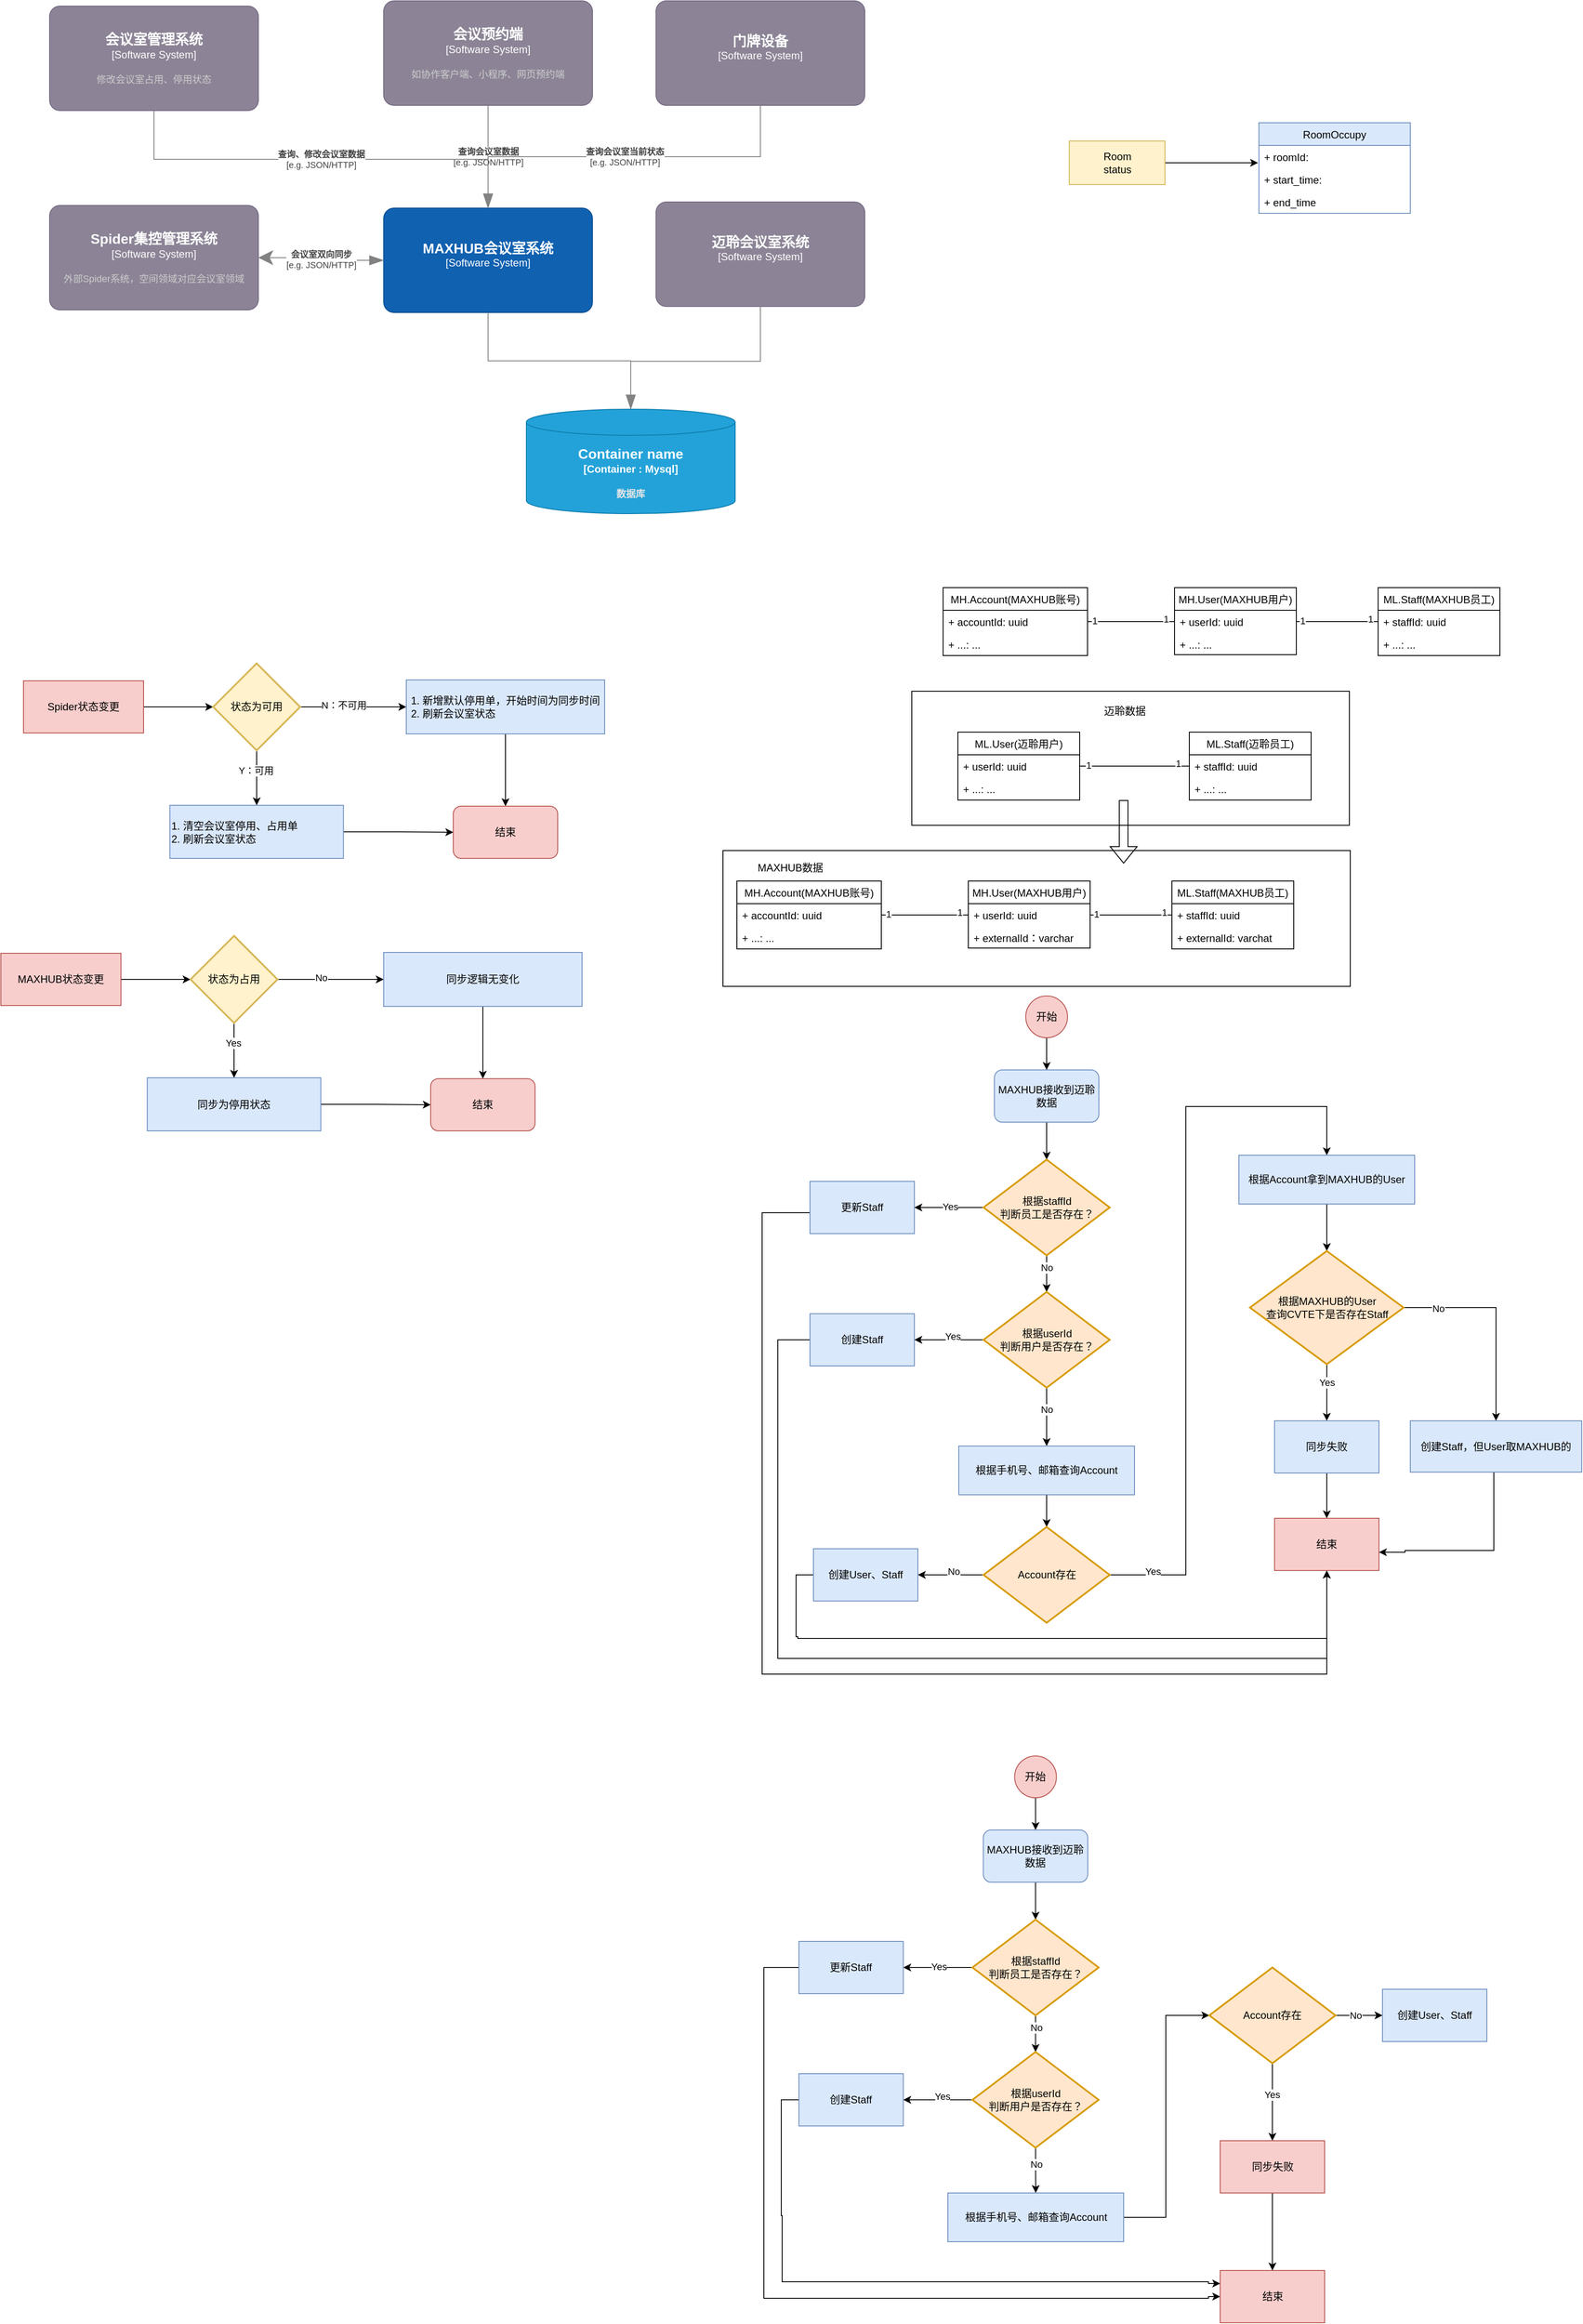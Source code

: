<mxfile version="17.1.4" type="github">
  <diagram id="SPEkUk6WOAoECDWZKHqa" name="第 1 页">
    <mxGraphModel dx="1826" dy="794" grid="0" gridSize="10" guides="1" tooltips="1" connect="1" arrows="1" fold="1" page="0" pageScale="1" pageWidth="827" pageHeight="1169" math="0" shadow="0">
      <root>
        <mxCell id="0" />
        <mxCell id="1" parent="0" />
        <mxCell id="yAKIINRYBZUjT-M5i85h-70" value="" style="rounded=0;whiteSpace=wrap;html=1;" parent="1" vertex="1">
          <mxGeometry x="545" y="1003" width="721" height="156" as="geometry" />
        </mxCell>
        <mxCell id="yAKIINRYBZUjT-M5i85h-67" value="" style="rounded=0;whiteSpace=wrap;html=1;" parent="1" vertex="1">
          <mxGeometry x="762" y="820" width="503" height="154" as="geometry" />
        </mxCell>
        <object placeholders="1" c4Name="MAXHUB会议室系统" c4Type="Software System" c4Description="" label="&lt;font style=&quot;font-size: 16px&quot;&gt;&lt;b&gt;%c4Name%&lt;/b&gt;&lt;/font&gt;&lt;div&gt;[%c4Type%]&lt;/div&gt;&lt;br&gt;&lt;div&gt;&lt;font style=&quot;font-size: 11px&quot;&gt;&lt;font color=&quot;#cccccc&quot;&gt;%c4Description%&lt;/font&gt;&lt;/div&gt;" id="ERlac2SGXMJXpfOgS8V_-2">
          <mxCell style="rounded=1;whiteSpace=wrap;html=1;labelBackgroundColor=none;fillColor=#1061B0;fontColor=#ffffff;align=center;arcSize=10;strokeColor=#0D5091;metaEdit=1;resizable=0;points=[[0.25,0,0],[0.5,0,0],[0.75,0,0],[1,0.25,0],[1,0.5,0],[1,0.75,0],[0.75,1,0],[0.5,1,0],[0.25,1,0],[0,0.75,0],[0,0.5,0],[0,0.25,0]];" parent="1" vertex="1">
            <mxGeometry x="155" y="265" width="240" height="120" as="geometry" />
          </mxCell>
        </object>
        <object placeholders="1" c4Name="Spider集控管理系统" c4Type="Software System" c4Description="外部Spider系统，空间领域对应会议室领域" label="&lt;font style=&quot;font-size: 16px&quot;&gt;&lt;b&gt;%c4Name%&lt;/b&gt;&lt;/font&gt;&lt;div&gt;[%c4Type%]&lt;/div&gt;&lt;br&gt;&lt;div&gt;&lt;font style=&quot;font-size: 11px&quot;&gt;&lt;font color=&quot;#cccccc&quot;&gt;%c4Description%&lt;/font&gt;&lt;/div&gt;" id="ERlac2SGXMJXpfOgS8V_-10">
          <mxCell style="rounded=1;whiteSpace=wrap;html=1;labelBackgroundColor=none;fillColor=#8C8496;fontColor=#ffffff;align=center;arcSize=10;strokeColor=#736782;metaEdit=1;resizable=0;points=[[0.25,0,0],[0.5,0,0],[0.75,0,0],[1,0.25,0],[1,0.5,0],[1,0.75,0],[0.75,1,0],[0.5,1,0],[0.25,1,0],[0,0.75,0],[0,0.5,0],[0,0.25,0]];" parent="1" vertex="1">
            <mxGeometry x="-229" y="262" width="240" height="120" as="geometry" />
          </mxCell>
        </object>
        <object placeholders="1" c4Type="Relationship" c4Technology="e.g. JSON/HTTP" c4Description="查询会议室数据" label="&lt;div style=&quot;text-align: left&quot;&gt;&lt;div style=&quot;text-align: center&quot;&gt;&lt;b&gt;%c4Description%&lt;/b&gt;&lt;/div&gt;&lt;div style=&quot;text-align: center&quot;&gt;[%c4Technology%]&lt;/div&gt;&lt;/div&gt;" id="ERlac2SGXMJXpfOgS8V_-11">
          <mxCell style="endArrow=blockThin;html=1;fontSize=10;fontColor=#404040;strokeWidth=1;endFill=1;strokeColor=#828282;elbow=vertical;metaEdit=1;endSize=14;startSize=14;jumpStyle=arc;jumpSize=16;rounded=0;edgeStyle=orthogonalEdgeStyle;entryX=0.5;entryY=0;entryDx=0;entryDy=0;entryPerimeter=0;" parent="1" source="ERlac2SGXMJXpfOgS8V_-15" target="ERlac2SGXMJXpfOgS8V_-2" edge="1">
            <mxGeometry width="240" relative="1" as="geometry">
              <mxPoint x="229" y="173" as="sourcePoint" />
              <mxPoint x="481" y="225" as="targetPoint" />
            </mxGeometry>
          </mxCell>
        </object>
        <object placeholders="1" c4Name="会议室管理系统" c4Type="Software System" c4Description="修改会议室占用、停用状态" label="&lt;font style=&quot;font-size: 16px&quot;&gt;&lt;b&gt;%c4Name%&lt;/b&gt;&lt;/font&gt;&lt;div&gt;[%c4Type%]&lt;/div&gt;&lt;br&gt;&lt;div&gt;&lt;font style=&quot;font-size: 11px&quot;&gt;&lt;font color=&quot;#cccccc&quot;&gt;%c4Description%&lt;/font&gt;&lt;/div&gt;" id="ERlac2SGXMJXpfOgS8V_-13">
          <mxCell style="rounded=1;whiteSpace=wrap;html=1;labelBackgroundColor=none;fillColor=#8C8496;fontColor=#ffffff;align=center;arcSize=10;strokeColor=#736782;metaEdit=1;resizable=0;points=[[0.25,0,0],[0.5,0,0],[0.75,0,0],[1,0.25,0],[1,0.5,0],[1,0.75,0],[0.75,1,0],[0.5,1,0],[0.25,1,0],[0,0.75,0],[0,0.5,0],[0,0.25,0]];" parent="1" vertex="1">
            <mxGeometry x="-229" y="33" width="240" height="120" as="geometry" />
          </mxCell>
        </object>
        <object placeholders="1" c4Name="会议预约端" c4Type="Software System" c4Description="如协作客户端、小程序、网页预约端" label="&lt;font style=&quot;font-size: 16px&quot;&gt;&lt;b&gt;%c4Name%&lt;/b&gt;&lt;/font&gt;&lt;div&gt;[%c4Type%]&lt;/div&gt;&lt;br&gt;&lt;div&gt;&lt;font style=&quot;font-size: 11px&quot;&gt;&lt;font color=&quot;#cccccc&quot;&gt;%c4Description%&lt;/font&gt;&lt;/div&gt;" id="ERlac2SGXMJXpfOgS8V_-15">
          <mxCell style="rounded=1;whiteSpace=wrap;html=1;labelBackgroundColor=none;fillColor=#8C8496;fontColor=#ffffff;align=center;arcSize=10;strokeColor=#736782;metaEdit=1;resizable=0;points=[[0.25,0,0],[0.5,0,0],[0.75,0,0],[1,0.25,0],[1,0.5,0],[1,0.75,0],[0.75,1,0],[0.5,1,0],[0.25,1,0],[0,0.75,0],[0,0.5,0],[0,0.25,0]];" parent="1" vertex="1">
            <mxGeometry x="155" y="27" width="240" height="120" as="geometry" />
          </mxCell>
        </object>
        <object placeholders="1" c4Type="Relationship" c4Technology="e.g. JSON/HTTP" c4Description="查询、修改会议室数据" label="&lt;div style=&quot;text-align: left&quot;&gt;&lt;div style=&quot;text-align: center&quot;&gt;&lt;b&gt;%c4Description%&lt;/b&gt;&lt;/div&gt;&lt;div style=&quot;text-align: center&quot;&gt;[%c4Technology%]&lt;/div&gt;&lt;/div&gt;" id="ERlac2SGXMJXpfOgS8V_-18">
          <mxCell style="endArrow=blockThin;html=1;fontSize=10;fontColor=#404040;strokeWidth=1;endFill=1;strokeColor=#828282;elbow=vertical;metaEdit=1;endSize=14;startSize=14;jumpStyle=arc;jumpSize=16;rounded=0;edgeStyle=orthogonalEdgeStyle;exitX=0.5;exitY=1;exitDx=0;exitDy=0;exitPerimeter=0;entryX=0.5;entryY=0;entryDx=0;entryDy=0;entryPerimeter=0;" parent="1" source="ERlac2SGXMJXpfOgS8V_-13" target="ERlac2SGXMJXpfOgS8V_-2" edge="1">
            <mxGeometry width="240" relative="1" as="geometry">
              <mxPoint x="-1" y="328" as="sourcePoint" />
              <mxPoint x="239" y="328" as="targetPoint" />
            </mxGeometry>
          </mxCell>
        </object>
        <object placeholders="1" c4Type="Relationship" c4Technology="e.g. JSON/HTTP" c4Description="会议室双向同步" label="&lt;div style=&quot;text-align: left&quot;&gt;&lt;div style=&quot;text-align: center&quot;&gt;&lt;b&gt;%c4Description%&lt;/b&gt;&lt;/div&gt;&lt;div style=&quot;text-align: center&quot;&gt;[%c4Technology%]&lt;/div&gt;&lt;/div&gt;" id="ERlac2SGXMJXpfOgS8V_-21">
          <mxCell style="endArrow=blockThin;html=1;fontSize=10;fontColor=#404040;strokeWidth=1;endFill=1;strokeColor=#828282;elbow=vertical;metaEdit=1;endSize=14;startSize=14;jumpStyle=arc;jumpSize=16;rounded=0;edgeStyle=orthogonalEdgeStyle;exitX=1;exitY=0.5;exitDx=0;exitDy=0;exitPerimeter=0;startArrow=classic;startFill=1;" parent="1" source="ERlac2SGXMJXpfOgS8V_-10" target="ERlac2SGXMJXpfOgS8V_-2" edge="1">
            <mxGeometry width="240" relative="1" as="geometry">
              <mxPoint x="89" y="478" as="sourcePoint" />
              <mxPoint x="329" y="478" as="targetPoint" />
            </mxGeometry>
          </mxCell>
        </object>
        <object placeholders="1" c4Name="门牌设备" c4Type="Software System" c4Description="" label="&lt;font style=&quot;font-size: 16px&quot;&gt;&lt;b&gt;%c4Name%&lt;/b&gt;&lt;/font&gt;&lt;div&gt;[%c4Type%]&lt;/div&gt;&lt;br&gt;&lt;div&gt;&lt;font style=&quot;font-size: 11px&quot;&gt;&lt;font color=&quot;#cccccc&quot;&gt;%c4Description%&lt;/font&gt;&lt;/div&gt;" id="e4svGxvoSVPnJ6mWDQuQ-1">
          <mxCell style="rounded=1;whiteSpace=wrap;html=1;labelBackgroundColor=none;fillColor=#8C8496;fontColor=#ffffff;align=center;arcSize=10;strokeColor=#736782;metaEdit=1;resizable=0;points=[[0.25,0,0],[0.5,0,0],[0.75,0,0],[1,0.25,0],[1,0.5,0],[1,0.75,0],[0.75,1,0],[0.5,1,0],[0.25,1,0],[0,0.75,0],[0,0.5,0],[0,0.25,0]];" parent="1" vertex="1">
            <mxGeometry x="468" y="27" width="240" height="120" as="geometry" />
          </mxCell>
        </object>
        <object placeholders="1" c4Type="Relationship" c4Technology="e.g. JSON/HTTP" c4Description="查询会议室当前状态" label="&lt;div style=&quot;text-align: left&quot;&gt;&lt;div style=&quot;text-align: center&quot;&gt;&lt;b&gt;%c4Description%&lt;/b&gt;&lt;/div&gt;&lt;div style=&quot;text-align: center&quot;&gt;[%c4Technology%]&lt;/div&gt;&lt;/div&gt;" id="e4svGxvoSVPnJ6mWDQuQ-2">
          <mxCell style="endArrow=blockThin;html=1;fontSize=10;fontColor=#404040;strokeWidth=1;endFill=1;strokeColor=#828282;elbow=vertical;metaEdit=1;endSize=14;startSize=14;jumpStyle=arc;jumpSize=16;rounded=0;edgeStyle=orthogonalEdgeStyle;exitX=0.5;exitY=1;exitDx=0;exitDy=0;exitPerimeter=0;entryX=0.5;entryY=0;entryDx=0;entryDy=0;entryPerimeter=0;" parent="1" source="e4svGxvoSVPnJ6mWDQuQ-1" target="ERlac2SGXMJXpfOgS8V_-2" edge="1">
            <mxGeometry width="240" relative="1" as="geometry">
              <mxPoint x="675" y="229" as="sourcePoint" />
              <mxPoint x="915" y="229" as="targetPoint" />
            </mxGeometry>
          </mxCell>
        </object>
        <mxCell id="e4svGxvoSVPnJ6mWDQuQ-29" style="edgeStyle=orthogonalEdgeStyle;rounded=0;orthogonalLoop=1;jettySize=auto;html=1;entryX=0;entryY=0.5;entryDx=0;entryDy=0;entryPerimeter=0;exitX=1;exitY=0.5;exitDx=0;exitDy=0;" parent="1" source="e4svGxvoSVPnJ6mWDQuQ-31" target="e4svGxvoSVPnJ6mWDQuQ-28" edge="1">
          <mxGeometry relative="1" as="geometry">
            <mxPoint x="8.5" y="703" as="sourcePoint" />
          </mxGeometry>
        </mxCell>
        <mxCell id="e4svGxvoSVPnJ6mWDQuQ-33" style="edgeStyle=orthogonalEdgeStyle;rounded=0;orthogonalLoop=1;jettySize=auto;html=1;" parent="1" source="e4svGxvoSVPnJ6mWDQuQ-28" target="e4svGxvoSVPnJ6mWDQuQ-30" edge="1">
          <mxGeometry relative="1" as="geometry" />
        </mxCell>
        <mxCell id="e4svGxvoSVPnJ6mWDQuQ-34" value="Y：可用" style="edgeLabel;html=1;align=center;verticalAlign=middle;resizable=0;points=[];" parent="e4svGxvoSVPnJ6mWDQuQ-33" vertex="1" connectable="0">
          <mxGeometry x="-0.265" y="-1" relative="1" as="geometry">
            <mxPoint as="offset" />
          </mxGeometry>
        </mxCell>
        <mxCell id="e4svGxvoSVPnJ6mWDQuQ-35" style="edgeStyle=orthogonalEdgeStyle;rounded=0;orthogonalLoop=1;jettySize=auto;html=1;" parent="1" source="e4svGxvoSVPnJ6mWDQuQ-28" target="e4svGxvoSVPnJ6mWDQuQ-36" edge="1">
          <mxGeometry relative="1" as="geometry">
            <mxPoint x="199.454" y="838" as="targetPoint" />
          </mxGeometry>
        </mxCell>
        <mxCell id="e4svGxvoSVPnJ6mWDQuQ-37" value="N：不可用" style="edgeLabel;html=1;align=center;verticalAlign=middle;resizable=0;points=[];" parent="e4svGxvoSVPnJ6mWDQuQ-35" vertex="1" connectable="0">
          <mxGeometry x="-0.183" y="2" relative="1" as="geometry">
            <mxPoint as="offset" />
          </mxGeometry>
        </mxCell>
        <mxCell id="e4svGxvoSVPnJ6mWDQuQ-28" value="状态为可用" style="strokeWidth=2;html=1;shape=mxgraph.flowchart.decision;whiteSpace=wrap;fillColor=#fff2cc;strokeColor=#d6b656;" parent="1" vertex="1">
          <mxGeometry x="-41" y="788" width="100" height="100" as="geometry" />
        </mxCell>
        <mxCell id="ll0sG_Eh_UYOz_0PXbpD-19" style="edgeStyle=orthogonalEdgeStyle;rounded=0;orthogonalLoop=1;jettySize=auto;html=1;startArrow=none;startFill=0;entryX=0;entryY=0.5;entryDx=0;entryDy=0;" edge="1" parent="1" source="e4svGxvoSVPnJ6mWDQuQ-30" target="ll0sG_Eh_UYOz_0PXbpD-17">
          <mxGeometry relative="1" as="geometry">
            <mxPoint x="234" y="981.5" as="targetPoint" />
          </mxGeometry>
        </mxCell>
        <mxCell id="e4svGxvoSVPnJ6mWDQuQ-30" value="1. 清空会议室停用、占用单&lt;br&gt;2. 刷新会议室状态" style="rounded=0;whiteSpace=wrap;html=1;align=left;fillColor=#dae8fc;strokeColor=#6c8ebf;" parent="1" vertex="1">
          <mxGeometry x="-90.75" y="951" width="199.5" height="61" as="geometry" />
        </mxCell>
        <mxCell id="e4svGxvoSVPnJ6mWDQuQ-31" value="&lt;span&gt;Spider状态变更&lt;/span&gt;" style="rounded=0;whiteSpace=wrap;html=1;fillColor=#f8cecc;strokeColor=#b85450;" parent="1" vertex="1">
          <mxGeometry x="-259" y="808" width="138" height="60" as="geometry" />
        </mxCell>
        <mxCell id="ll0sG_Eh_UYOz_0PXbpD-18" style="edgeStyle=orthogonalEdgeStyle;rounded=0;orthogonalLoop=1;jettySize=auto;html=1;entryX=0.5;entryY=0;entryDx=0;entryDy=0;startArrow=none;startFill=0;" edge="1" parent="1" source="e4svGxvoSVPnJ6mWDQuQ-36" target="ll0sG_Eh_UYOz_0PXbpD-17">
          <mxGeometry relative="1" as="geometry" />
        </mxCell>
        <mxCell id="e4svGxvoSVPnJ6mWDQuQ-36" value="&lt;div style=&quot;text-align: left&quot;&gt;&lt;span&gt;1. 新增默认停用单，开始时间为同步时间&lt;/span&gt;&lt;/div&gt;&lt;div style=&quot;text-align: left&quot;&gt;&lt;span&gt;2. 刷新会议室状态&lt;/span&gt;&lt;/div&gt;" style="rounded=0;whiteSpace=wrap;html=1;fillColor=#dae8fc;strokeColor=#6c8ebf;" parent="1" vertex="1">
          <mxGeometry x="181" y="807" width="228" height="62" as="geometry" />
        </mxCell>
        <mxCell id="pvJ9OsV5mP-wpKOKJbti-1" value="ML.Staff(迈聆员工)" style="swimlane;fontStyle=0;childLayout=stackLayout;horizontal=1;startSize=26;fillColor=none;horizontalStack=0;resizeParent=1;resizeParentMax=0;resizeLast=0;collapsible=1;marginBottom=0;" parent="1" vertex="1">
          <mxGeometry x="1081" y="867" width="140" height="78" as="geometry" />
        </mxCell>
        <mxCell id="pvJ9OsV5mP-wpKOKJbti-2" value="+ staffId: uuid" style="text;strokeColor=none;fillColor=none;align=left;verticalAlign=top;spacingLeft=4;spacingRight=4;overflow=hidden;rotatable=0;points=[[0,0.5],[1,0.5]];portConstraint=eastwest;" parent="pvJ9OsV5mP-wpKOKJbti-1" vertex="1">
          <mxGeometry y="26" width="140" height="26" as="geometry" />
        </mxCell>
        <mxCell id="pvJ9OsV5mP-wpKOKJbti-12" value="+ ...: ..." style="text;strokeColor=none;fillColor=none;align=left;verticalAlign=top;spacingLeft=4;spacingRight=4;overflow=hidden;rotatable=0;points=[[0,0.5],[1,0.5]];portConstraint=eastwest;" parent="pvJ9OsV5mP-wpKOKJbti-1" vertex="1">
          <mxGeometry y="52" width="140" height="26" as="geometry" />
        </mxCell>
        <mxCell id="pvJ9OsV5mP-wpKOKJbti-6" value="ML.User(迈聆用户)" style="swimlane;fontStyle=0;childLayout=stackLayout;horizontal=1;startSize=26;fillColor=none;horizontalStack=0;resizeParent=1;resizeParentMax=0;resizeLast=0;collapsible=1;marginBottom=0;" parent="1" vertex="1">
          <mxGeometry x="815" y="867" width="140" height="78" as="geometry" />
        </mxCell>
        <mxCell id="pvJ9OsV5mP-wpKOKJbti-7" value="+ userId: uuid" style="text;strokeColor=none;fillColor=none;align=left;verticalAlign=top;spacingLeft=4;spacingRight=4;overflow=hidden;rotatable=0;points=[[0,0.5],[1,0.5]];portConstraint=eastwest;" parent="pvJ9OsV5mP-wpKOKJbti-6" vertex="1">
          <mxGeometry y="26" width="140" height="26" as="geometry" />
        </mxCell>
        <mxCell id="pvJ9OsV5mP-wpKOKJbti-8" value="+ ...: ..." style="text;strokeColor=none;fillColor=none;align=left;verticalAlign=top;spacingLeft=4;spacingRight=4;overflow=hidden;rotatable=0;points=[[0,0.5],[1,0.5]];portConstraint=eastwest;" parent="pvJ9OsV5mP-wpKOKJbti-6" vertex="1">
          <mxGeometry y="52" width="140" height="26" as="geometry" />
        </mxCell>
        <mxCell id="pvJ9OsV5mP-wpKOKJbti-10" style="edgeStyle=orthogonalEdgeStyle;rounded=0;orthogonalLoop=1;jettySize=auto;html=1;endArrow=none;endFill=0;" parent="1" source="pvJ9OsV5mP-wpKOKJbti-7" target="pvJ9OsV5mP-wpKOKJbti-2" edge="1">
          <mxGeometry relative="1" as="geometry" />
        </mxCell>
        <mxCell id="pvJ9OsV5mP-wpKOKJbti-11" value="1" style="edgeLabel;html=1;align=center;verticalAlign=middle;resizable=0;points=[];" parent="pvJ9OsV5mP-wpKOKJbti-10" vertex="1" connectable="0">
          <mxGeometry x="-0.847" y="1" relative="1" as="geometry">
            <mxPoint as="offset" />
          </mxGeometry>
        </mxCell>
        <mxCell id="pvJ9OsV5mP-wpKOKJbti-13" value="1" style="edgeLabel;html=1;align=center;verticalAlign=middle;resizable=0;points=[];" parent="pvJ9OsV5mP-wpKOKJbti-10" vertex="1" connectable="0">
          <mxGeometry x="0.797" y="3" relative="1" as="geometry">
            <mxPoint as="offset" />
          </mxGeometry>
        </mxCell>
        <mxCell id="pvJ9OsV5mP-wpKOKJbti-14" value="ML.Staff(MAXHUB员工)" style="swimlane;fontStyle=0;childLayout=stackLayout;horizontal=1;startSize=26;fillColor=none;horizontalStack=0;resizeParent=1;resizeParentMax=0;resizeLast=0;collapsible=1;marginBottom=0;" parent="1" vertex="1">
          <mxGeometry x="1298" y="701" width="140" height="78" as="geometry" />
        </mxCell>
        <mxCell id="pvJ9OsV5mP-wpKOKJbti-15" value="+ staffId: uuid" style="text;strokeColor=none;fillColor=none;align=left;verticalAlign=top;spacingLeft=4;spacingRight=4;overflow=hidden;rotatable=0;points=[[0,0.5],[1,0.5]];portConstraint=eastwest;" parent="pvJ9OsV5mP-wpKOKJbti-14" vertex="1">
          <mxGeometry y="26" width="140" height="26" as="geometry" />
        </mxCell>
        <mxCell id="pvJ9OsV5mP-wpKOKJbti-16" value="+ ...: ..." style="text;strokeColor=none;fillColor=none;align=left;verticalAlign=top;spacingLeft=4;spacingRight=4;overflow=hidden;rotatable=0;points=[[0,0.5],[1,0.5]];portConstraint=eastwest;" parent="pvJ9OsV5mP-wpKOKJbti-14" vertex="1">
          <mxGeometry y="52" width="140" height="26" as="geometry" />
        </mxCell>
        <mxCell id="pvJ9OsV5mP-wpKOKJbti-17" value="MH.User(MAXHUB用户)" style="swimlane;fontStyle=0;childLayout=stackLayout;horizontal=1;startSize=26;fillColor=none;horizontalStack=0;resizeParent=1;resizeParentMax=0;resizeLast=0;collapsible=1;marginBottom=0;" parent="1" vertex="1">
          <mxGeometry x="1064" y="701" width="140" height="77" as="geometry" />
        </mxCell>
        <mxCell id="pvJ9OsV5mP-wpKOKJbti-18" value="+ userId: uuid" style="text;strokeColor=none;fillColor=none;align=left;verticalAlign=top;spacingLeft=4;spacingRight=4;overflow=hidden;rotatable=0;points=[[0,0.5],[1,0.5]];portConstraint=eastwest;" parent="pvJ9OsV5mP-wpKOKJbti-17" vertex="1">
          <mxGeometry y="26" width="140" height="26" as="geometry" />
        </mxCell>
        <mxCell id="pvJ9OsV5mP-wpKOKJbti-19" value="+ ...: ..." style="text;strokeColor=none;fillColor=none;align=left;verticalAlign=top;spacingLeft=4;spacingRight=4;overflow=hidden;rotatable=0;points=[[0,0.5],[1,0.5]];portConstraint=eastwest;" parent="pvJ9OsV5mP-wpKOKJbti-17" vertex="1">
          <mxGeometry y="52" width="140" height="25" as="geometry" />
        </mxCell>
        <mxCell id="pvJ9OsV5mP-wpKOKJbti-20" style="edgeStyle=orthogonalEdgeStyle;rounded=0;orthogonalLoop=1;jettySize=auto;html=1;endArrow=none;endFill=0;" parent="1" source="pvJ9OsV5mP-wpKOKJbti-18" target="pvJ9OsV5mP-wpKOKJbti-15" edge="1">
          <mxGeometry relative="1" as="geometry" />
        </mxCell>
        <mxCell id="pvJ9OsV5mP-wpKOKJbti-21" value="1" style="edgeLabel;html=1;align=center;verticalAlign=middle;resizable=0;points=[];" parent="pvJ9OsV5mP-wpKOKJbti-20" vertex="1" connectable="0">
          <mxGeometry x="-0.847" y="1" relative="1" as="geometry">
            <mxPoint as="offset" />
          </mxGeometry>
        </mxCell>
        <mxCell id="pvJ9OsV5mP-wpKOKJbti-22" value="1" style="edgeLabel;html=1;align=center;verticalAlign=middle;resizable=0;points=[];" parent="pvJ9OsV5mP-wpKOKJbti-20" vertex="1" connectable="0">
          <mxGeometry x="0.797" y="3" relative="1" as="geometry">
            <mxPoint as="offset" />
          </mxGeometry>
        </mxCell>
        <mxCell id="pvJ9OsV5mP-wpKOKJbti-23" value="MH.Account(MAXHUB账号)" style="swimlane;fontStyle=0;childLayout=stackLayout;horizontal=1;startSize=26;fillColor=none;horizontalStack=0;resizeParent=1;resizeParentMax=0;resizeLast=0;collapsible=1;marginBottom=0;" parent="1" vertex="1">
          <mxGeometry x="798" y="701" width="166" height="78" as="geometry" />
        </mxCell>
        <mxCell id="pvJ9OsV5mP-wpKOKJbti-24" value="+ accountId: uuid" style="text;strokeColor=none;fillColor=none;align=left;verticalAlign=top;spacingLeft=4;spacingRight=4;overflow=hidden;rotatable=0;points=[[0,0.5],[1,0.5]];portConstraint=eastwest;" parent="pvJ9OsV5mP-wpKOKJbti-23" vertex="1">
          <mxGeometry y="26" width="166" height="26" as="geometry" />
        </mxCell>
        <mxCell id="pvJ9OsV5mP-wpKOKJbti-25" value="+ ...: ..." style="text;strokeColor=none;fillColor=none;align=left;verticalAlign=top;spacingLeft=4;spacingRight=4;overflow=hidden;rotatable=0;points=[[0,0.5],[1,0.5]];portConstraint=eastwest;" parent="pvJ9OsV5mP-wpKOKJbti-23" vertex="1">
          <mxGeometry y="52" width="166" height="26" as="geometry" />
        </mxCell>
        <mxCell id="pvJ9OsV5mP-wpKOKJbti-26" style="edgeStyle=orthogonalEdgeStyle;rounded=0;orthogonalLoop=1;jettySize=auto;html=1;endArrow=none;endFill=0;exitX=1;exitY=0.5;exitDx=0;exitDy=0;entryX=0;entryY=0.5;entryDx=0;entryDy=0;" parent="1" source="pvJ9OsV5mP-wpKOKJbti-24" target="pvJ9OsV5mP-wpKOKJbti-18" edge="1">
          <mxGeometry relative="1" as="geometry">
            <mxPoint x="1175" y="797" as="sourcePoint" />
            <mxPoint x="1057" y="745" as="targetPoint" />
          </mxGeometry>
        </mxCell>
        <mxCell id="pvJ9OsV5mP-wpKOKJbti-27" value="1" style="edgeLabel;html=1;align=center;verticalAlign=middle;resizable=0;points=[];" parent="pvJ9OsV5mP-wpKOKJbti-26" vertex="1" connectable="0">
          <mxGeometry x="-0.847" y="1" relative="1" as="geometry">
            <mxPoint as="offset" />
          </mxGeometry>
        </mxCell>
        <mxCell id="pvJ9OsV5mP-wpKOKJbti-28" value="1" style="edgeLabel;html=1;align=center;verticalAlign=middle;resizable=0;points=[];" parent="pvJ9OsV5mP-wpKOKJbti-26" vertex="1" connectable="0">
          <mxGeometry x="0.797" y="3" relative="1" as="geometry">
            <mxPoint as="offset" />
          </mxGeometry>
        </mxCell>
        <mxCell id="pvJ9OsV5mP-wpKOKJbti-32" style="edgeStyle=orthogonalEdgeStyle;rounded=0;orthogonalLoop=1;jettySize=auto;html=1;entryX=0.5;entryY=0;entryDx=0;entryDy=0;endArrow=classic;endFill=1;entryPerimeter=0;" parent="1" source="pvJ9OsV5mP-wpKOKJbti-30" target="pvJ9OsV5mP-wpKOKJbti-34" edge="1">
          <mxGeometry relative="1" as="geometry">
            <mxPoint x="917" y="1348" as="targetPoint" />
          </mxGeometry>
        </mxCell>
        <mxCell id="pvJ9OsV5mP-wpKOKJbti-30" value="MAXHUB接收到迈聆数据" style="rounded=1;whiteSpace=wrap;html=1;fillColor=#dae8fc;strokeColor=#6c8ebf;" parent="1" vertex="1">
          <mxGeometry x="857" y="1255" width="120" height="60" as="geometry" />
        </mxCell>
        <mxCell id="pvJ9OsV5mP-wpKOKJbti-36" style="edgeStyle=orthogonalEdgeStyle;rounded=0;orthogonalLoop=1;jettySize=auto;html=1;entryX=1;entryY=0.5;entryDx=0;entryDy=0;endArrow=classic;endFill=1;" parent="1" source="pvJ9OsV5mP-wpKOKJbti-34" target="pvJ9OsV5mP-wpKOKJbti-35" edge="1">
          <mxGeometry relative="1" as="geometry" />
        </mxCell>
        <mxCell id="pvJ9OsV5mP-wpKOKJbti-37" value="Yes" style="edgeLabel;html=1;align=center;verticalAlign=middle;resizable=0;points=[];" parent="pvJ9OsV5mP-wpKOKJbti-36" vertex="1" connectable="0">
          <mxGeometry x="0.006" y="-1" relative="1" as="geometry">
            <mxPoint x="1" as="offset" />
          </mxGeometry>
        </mxCell>
        <mxCell id="pvJ9OsV5mP-wpKOKJbti-40" style="edgeStyle=orthogonalEdgeStyle;rounded=0;orthogonalLoop=1;jettySize=auto;html=1;endArrow=classic;endFill=1;" parent="1" source="pvJ9OsV5mP-wpKOKJbti-34" target="pvJ9OsV5mP-wpKOKJbti-39" edge="1">
          <mxGeometry relative="1" as="geometry" />
        </mxCell>
        <mxCell id="pvJ9OsV5mP-wpKOKJbti-41" value="No" style="edgeLabel;html=1;align=center;verticalAlign=middle;resizable=0;points=[];" parent="pvJ9OsV5mP-wpKOKJbti-40" vertex="1" connectable="0">
          <mxGeometry x="-0.367" relative="1" as="geometry">
            <mxPoint as="offset" />
          </mxGeometry>
        </mxCell>
        <mxCell id="pvJ9OsV5mP-wpKOKJbti-34" value="根据staffId&lt;br&gt;判断员工是否存在？" style="strokeWidth=2;html=1;shape=mxgraph.flowchart.decision;whiteSpace=wrap;fillColor=#ffe6cc;strokeColor=#d79b00;" parent="1" vertex="1">
          <mxGeometry x="844.5" y="1358" width="145" height="110" as="geometry" />
        </mxCell>
        <mxCell id="pvJ9OsV5mP-wpKOKJbti-67" style="edgeStyle=orthogonalEdgeStyle;rounded=0;orthogonalLoop=1;jettySize=auto;html=1;endArrow=classic;endFill=1;exitX=0;exitY=0.5;exitDx=0;exitDy=0;" parent="1" source="pvJ9OsV5mP-wpKOKJbti-35" target="pvJ9OsV5mP-wpKOKJbti-65" edge="1">
          <mxGeometry relative="1" as="geometry">
            <mxPoint x="525.0" y="2412.093" as="targetPoint" />
            <Array as="points">
              <mxPoint x="645" y="1419" />
              <mxPoint x="590" y="1419" />
              <mxPoint x="590" y="1949" />
              <mxPoint x="1239" y="1949" />
            </Array>
          </mxGeometry>
        </mxCell>
        <mxCell id="pvJ9OsV5mP-wpKOKJbti-35" value="更新Staff" style="rounded=0;whiteSpace=wrap;html=1;fillColor=#dae8fc;strokeColor=#6c8ebf;" parent="1" vertex="1">
          <mxGeometry x="645" y="1383" width="120" height="60" as="geometry" />
        </mxCell>
        <mxCell id="pvJ9OsV5mP-wpKOKJbti-43" style="edgeStyle=orthogonalEdgeStyle;rounded=0;orthogonalLoop=1;jettySize=auto;html=1;entryX=1;entryY=0.5;entryDx=0;entryDy=0;endArrow=classic;endFill=1;" parent="1" source="pvJ9OsV5mP-wpKOKJbti-39" target="pvJ9OsV5mP-wpKOKJbti-42" edge="1">
          <mxGeometry relative="1" as="geometry" />
        </mxCell>
        <mxCell id="pvJ9OsV5mP-wpKOKJbti-44" value="Yes" style="edgeLabel;html=1;align=center;verticalAlign=middle;resizable=0;points=[];" parent="pvJ9OsV5mP-wpKOKJbti-43" vertex="1" connectable="0">
          <mxGeometry x="0.195" y="-4" relative="1" as="geometry">
            <mxPoint x="12" as="offset" />
          </mxGeometry>
        </mxCell>
        <mxCell id="pvJ9OsV5mP-wpKOKJbti-46" style="edgeStyle=orthogonalEdgeStyle;rounded=0;orthogonalLoop=1;jettySize=auto;html=1;endArrow=classic;endFill=1;" parent="1" source="pvJ9OsV5mP-wpKOKJbti-39" target="pvJ9OsV5mP-wpKOKJbti-45" edge="1">
          <mxGeometry relative="1" as="geometry" />
        </mxCell>
        <mxCell id="pvJ9OsV5mP-wpKOKJbti-47" value="No" style="edgeLabel;html=1;align=center;verticalAlign=middle;resizable=0;points=[];" parent="pvJ9OsV5mP-wpKOKJbti-46" vertex="1" connectable="0">
          <mxGeometry x="-0.27" relative="1" as="geometry">
            <mxPoint as="offset" />
          </mxGeometry>
        </mxCell>
        <mxCell id="pvJ9OsV5mP-wpKOKJbti-39" value="根据userId&lt;br&gt;判断用户是否存在？" style="strokeWidth=2;html=1;shape=mxgraph.flowchart.decision;whiteSpace=wrap;fillColor=#ffe6cc;strokeColor=#d79b00;" parent="1" vertex="1">
          <mxGeometry x="844.5" y="1510" width="145" height="110" as="geometry" />
        </mxCell>
        <mxCell id="pvJ9OsV5mP-wpKOKJbti-69" style="edgeStyle=orthogonalEdgeStyle;rounded=0;orthogonalLoop=1;jettySize=auto;html=1;endArrow=classic;endFill=1;" parent="1" source="pvJ9OsV5mP-wpKOKJbti-42" target="pvJ9OsV5mP-wpKOKJbti-65" edge="1">
          <mxGeometry relative="1" as="geometry">
            <mxPoint x="583" y="2405" as="targetPoint" />
            <Array as="points">
              <mxPoint x="608" y="1565" />
              <mxPoint x="608" y="1931" />
              <mxPoint x="1239" y="1931" />
            </Array>
          </mxGeometry>
        </mxCell>
        <mxCell id="pvJ9OsV5mP-wpKOKJbti-42" value="创建Staff" style="rounded=0;whiteSpace=wrap;html=1;fillColor=#dae8fc;strokeColor=#6c8ebf;" parent="1" vertex="1">
          <mxGeometry x="645" y="1535" width="120" height="60" as="geometry" />
        </mxCell>
        <mxCell id="pvJ9OsV5mP-wpKOKJbti-49" style="edgeStyle=orthogonalEdgeStyle;rounded=0;orthogonalLoop=1;jettySize=auto;html=1;endArrow=classic;endFill=1;" parent="1" source="pvJ9OsV5mP-wpKOKJbti-45" target="pvJ9OsV5mP-wpKOKJbti-48" edge="1">
          <mxGeometry relative="1" as="geometry" />
        </mxCell>
        <mxCell id="pvJ9OsV5mP-wpKOKJbti-45" value="根据手机号、邮箱查询Account" style="rounded=0;whiteSpace=wrap;html=1;fillColor=#dae8fc;strokeColor=#6c8ebf;" parent="1" vertex="1">
          <mxGeometry x="816" y="1687" width="202" height="56" as="geometry" />
        </mxCell>
        <mxCell id="pvJ9OsV5mP-wpKOKJbti-51" style="edgeStyle=orthogonalEdgeStyle;rounded=0;orthogonalLoop=1;jettySize=auto;html=1;endArrow=classic;endFill=1;" parent="1" source="pvJ9OsV5mP-wpKOKJbti-48" target="pvJ9OsV5mP-wpKOKJbti-50" edge="1">
          <mxGeometry relative="1" as="geometry" />
        </mxCell>
        <mxCell id="pvJ9OsV5mP-wpKOKJbti-52" value="No" style="edgeLabel;html=1;align=center;verticalAlign=middle;resizable=0;points=[];" parent="pvJ9OsV5mP-wpKOKJbti-51" vertex="1" connectable="0">
          <mxGeometry x="-0.06" y="-4" relative="1" as="geometry">
            <mxPoint x="1" as="offset" />
          </mxGeometry>
        </mxCell>
        <mxCell id="pvJ9OsV5mP-wpKOKJbti-70" style="edgeStyle=orthogonalEdgeStyle;rounded=0;orthogonalLoop=1;jettySize=auto;html=1;endArrow=classic;endFill=1;entryX=0.5;entryY=0;entryDx=0;entryDy=0;" parent="1" source="pvJ9OsV5mP-wpKOKJbti-48" target="pvJ9OsV5mP-wpKOKJbti-53" edge="1">
          <mxGeometry relative="1" as="geometry">
            <mxPoint x="1239" y="1345" as="targetPoint" />
            <Array as="points">
              <mxPoint x="1077" y="1835" />
              <mxPoint x="1077" y="1297" />
              <mxPoint x="1239" y="1297" />
            </Array>
          </mxGeometry>
        </mxCell>
        <mxCell id="pvJ9OsV5mP-wpKOKJbti-73" value="Yes" style="edgeLabel;html=1;align=center;verticalAlign=middle;resizable=0;points=[];" parent="pvJ9OsV5mP-wpKOKJbti-70" vertex="1" connectable="0">
          <mxGeometry x="-0.883" y="4" relative="1" as="geometry">
            <mxPoint as="offset" />
          </mxGeometry>
        </mxCell>
        <mxCell id="pvJ9OsV5mP-wpKOKJbti-48" value="Account存在" style="strokeWidth=2;html=1;shape=mxgraph.flowchart.decision;whiteSpace=wrap;fillColor=#ffe6cc;strokeColor=#d79b00;" parent="1" vertex="1">
          <mxGeometry x="844.5" y="1780" width="145" height="110" as="geometry" />
        </mxCell>
        <mxCell id="pvJ9OsV5mP-wpKOKJbti-68" style="edgeStyle=orthogonalEdgeStyle;rounded=0;orthogonalLoop=1;jettySize=auto;html=1;endArrow=classic;endFill=1;" parent="1" source="pvJ9OsV5mP-wpKOKJbti-50" target="pvJ9OsV5mP-wpKOKJbti-65" edge="1">
          <mxGeometry relative="1" as="geometry">
            <mxPoint x="631.0" y="2397.821" as="targetPoint" />
            <Array as="points">
              <mxPoint x="629" y="1835" />
              <mxPoint x="629" y="1906" />
              <mxPoint x="631" y="1906" />
              <mxPoint x="631" y="1908" />
              <mxPoint x="1239" y="1908" />
            </Array>
          </mxGeometry>
        </mxCell>
        <mxCell id="pvJ9OsV5mP-wpKOKJbti-50" value="创建User、Staff" style="rounded=0;whiteSpace=wrap;html=1;fillColor=#dae8fc;strokeColor=#6c8ebf;" parent="1" vertex="1">
          <mxGeometry x="649" y="1805" width="120" height="60" as="geometry" />
        </mxCell>
        <mxCell id="pvJ9OsV5mP-wpKOKJbti-58" style="edgeStyle=orthogonalEdgeStyle;rounded=0;orthogonalLoop=1;jettySize=auto;html=1;endArrow=classic;endFill=1;" parent="1" source="pvJ9OsV5mP-wpKOKJbti-53" target="pvJ9OsV5mP-wpKOKJbti-57" edge="1">
          <mxGeometry relative="1" as="geometry" />
        </mxCell>
        <mxCell id="pvJ9OsV5mP-wpKOKJbti-53" value="根据Account拿到MAXHUB的User" style="rounded=0;whiteSpace=wrap;html=1;fillColor=#dae8fc;strokeColor=#6c8ebf;" parent="1" vertex="1">
          <mxGeometry x="1138" y="1353" width="202" height="56" as="geometry" />
        </mxCell>
        <mxCell id="pvJ9OsV5mP-wpKOKJbti-60" style="edgeStyle=orthogonalEdgeStyle;rounded=0;orthogonalLoop=1;jettySize=auto;html=1;endArrow=classic;endFill=1;" parent="1" source="pvJ9OsV5mP-wpKOKJbti-57" target="pvJ9OsV5mP-wpKOKJbti-63" edge="1">
          <mxGeometry relative="1" as="geometry">
            <mxPoint x="1239" y="1649" as="targetPoint" />
          </mxGeometry>
        </mxCell>
        <mxCell id="pvJ9OsV5mP-wpKOKJbti-61" value="Yes" style="edgeLabel;html=1;align=center;verticalAlign=middle;resizable=0;points=[];" parent="pvJ9OsV5mP-wpKOKJbti-60" vertex="1" connectable="0">
          <mxGeometry x="-0.352" relative="1" as="geometry">
            <mxPoint as="offset" />
          </mxGeometry>
        </mxCell>
        <mxCell id="yAKIINRYBZUjT-M5i85h-48" style="edgeStyle=orthogonalEdgeStyle;rounded=0;orthogonalLoop=1;jettySize=auto;html=1;entryX=0.5;entryY=0;entryDx=0;entryDy=0;" parent="1" source="pvJ9OsV5mP-wpKOKJbti-57" target="yAKIINRYBZUjT-M5i85h-47" edge="1">
          <mxGeometry relative="1" as="geometry" />
        </mxCell>
        <mxCell id="yAKIINRYBZUjT-M5i85h-49" value="No" style="edgeLabel;html=1;align=center;verticalAlign=middle;resizable=0;points=[];" parent="yAKIINRYBZUjT-M5i85h-48" vertex="1" connectable="0">
          <mxGeometry x="-0.664" y="-1" relative="1" as="geometry">
            <mxPoint as="offset" />
          </mxGeometry>
        </mxCell>
        <mxCell id="pvJ9OsV5mP-wpKOKJbti-57" value="根据MAXHUB的User&lt;br&gt;查询CVTE下是否存在Staff" style="strokeWidth=2;html=1;shape=mxgraph.flowchart.decision;whiteSpace=wrap;fillColor=#ffe6cc;strokeColor=#d79b00;" parent="1" vertex="1">
          <mxGeometry x="1150.75" y="1463" width="176.5" height="130" as="geometry" />
        </mxCell>
        <mxCell id="pvJ9OsV5mP-wpKOKJbti-66" style="edgeStyle=orthogonalEdgeStyle;rounded=0;orthogonalLoop=1;jettySize=auto;html=1;entryX=0.5;entryY=0;entryDx=0;entryDy=0;endArrow=classic;endFill=1;" parent="1" source="pvJ9OsV5mP-wpKOKJbti-63" target="pvJ9OsV5mP-wpKOKJbti-65" edge="1">
          <mxGeometry relative="1" as="geometry" />
        </mxCell>
        <mxCell id="pvJ9OsV5mP-wpKOKJbti-63" value="同步失败" style="rounded=0;whiteSpace=wrap;html=1;fillColor=#dae8fc;strokeColor=#6c8ebf;" parent="1" vertex="1">
          <mxGeometry x="1179" y="1658" width="120" height="60" as="geometry" />
        </mxCell>
        <mxCell id="pvJ9OsV5mP-wpKOKJbti-65" value="结束" style="rounded=0;whiteSpace=wrap;html=1;fillColor=#f8cecc;strokeColor=#b85450;" parent="1" vertex="1">
          <mxGeometry x="1179" y="1770" width="120" height="60" as="geometry" />
        </mxCell>
        <mxCell id="pvJ9OsV5mP-wpKOKJbti-75" style="edgeStyle=orthogonalEdgeStyle;rounded=0;orthogonalLoop=1;jettySize=auto;html=1;entryX=0.5;entryY=0;entryDx=0;entryDy=0;endArrow=classic;endFill=1;" parent="1" source="pvJ9OsV5mP-wpKOKJbti-74" target="pvJ9OsV5mP-wpKOKJbti-30" edge="1">
          <mxGeometry relative="1" as="geometry" />
        </mxCell>
        <mxCell id="pvJ9OsV5mP-wpKOKJbti-74" value="开始" style="ellipse;whiteSpace=wrap;html=1;aspect=fixed;fillColor=#f8cecc;strokeColor=#b85450;" parent="1" vertex="1">
          <mxGeometry x="893" y="1170" width="48" height="48" as="geometry" />
        </mxCell>
        <mxCell id="yAKIINRYBZUjT-M5i85h-1" style="edgeStyle=orthogonalEdgeStyle;rounded=0;orthogonalLoop=1;jettySize=auto;html=1;entryX=0.5;entryY=0;entryDx=0;entryDy=0;endArrow=classic;endFill=1;entryPerimeter=0;" parent="1" source="yAKIINRYBZUjT-M5i85h-2" target="yAKIINRYBZUjT-M5i85h-7" edge="1">
          <mxGeometry relative="1" as="geometry">
            <mxPoint x="904.25" y="2221" as="targetPoint" />
          </mxGeometry>
        </mxCell>
        <mxCell id="yAKIINRYBZUjT-M5i85h-2" value="MAXHUB接收到迈聆数据" style="rounded=1;whiteSpace=wrap;html=1;fillColor=#dae8fc;strokeColor=#6c8ebf;" parent="1" vertex="1">
          <mxGeometry x="844.25" y="2128" width="120" height="60" as="geometry" />
        </mxCell>
        <mxCell id="yAKIINRYBZUjT-M5i85h-3" style="edgeStyle=orthogonalEdgeStyle;rounded=0;orthogonalLoop=1;jettySize=auto;html=1;entryX=1;entryY=0.5;entryDx=0;entryDy=0;endArrow=classic;endFill=1;" parent="1" source="yAKIINRYBZUjT-M5i85h-7" target="yAKIINRYBZUjT-M5i85h-9" edge="1">
          <mxGeometry relative="1" as="geometry" />
        </mxCell>
        <mxCell id="yAKIINRYBZUjT-M5i85h-4" value="Yes" style="edgeLabel;html=1;align=center;verticalAlign=middle;resizable=0;points=[];" parent="yAKIINRYBZUjT-M5i85h-3" vertex="1" connectable="0">
          <mxGeometry x="0.006" y="-1" relative="1" as="geometry">
            <mxPoint x="1" as="offset" />
          </mxGeometry>
        </mxCell>
        <mxCell id="yAKIINRYBZUjT-M5i85h-5" style="edgeStyle=orthogonalEdgeStyle;rounded=0;orthogonalLoop=1;jettySize=auto;html=1;endArrow=classic;endFill=1;" parent="1" source="yAKIINRYBZUjT-M5i85h-7" target="yAKIINRYBZUjT-M5i85h-14" edge="1">
          <mxGeometry relative="1" as="geometry" />
        </mxCell>
        <mxCell id="yAKIINRYBZUjT-M5i85h-6" value="No" style="edgeLabel;html=1;align=center;verticalAlign=middle;resizable=0;points=[];" parent="yAKIINRYBZUjT-M5i85h-5" vertex="1" connectable="0">
          <mxGeometry x="-0.367" relative="1" as="geometry">
            <mxPoint as="offset" />
          </mxGeometry>
        </mxCell>
        <mxCell id="yAKIINRYBZUjT-M5i85h-7" value="根据staffId&lt;br&gt;判断员工是否存在？" style="strokeWidth=2;html=1;shape=mxgraph.flowchart.decision;whiteSpace=wrap;fillColor=#ffe6cc;strokeColor=#d79b00;" parent="1" vertex="1">
          <mxGeometry x="831.75" y="2231" width="145" height="110" as="geometry" />
        </mxCell>
        <mxCell id="yAKIINRYBZUjT-M5i85h-45" style="edgeStyle=orthogonalEdgeStyle;rounded=0;orthogonalLoop=1;jettySize=auto;html=1;entryX=0;entryY=0.5;entryDx=0;entryDy=0;" parent="1" source="yAKIINRYBZUjT-M5i85h-9" target="yAKIINRYBZUjT-M5i85h-33" edge="1">
          <mxGeometry relative="1" as="geometry">
            <mxPoint x="592" y="2701" as="targetPoint" />
            <Array as="points">
              <mxPoint x="592" y="2286" />
              <mxPoint x="592" y="2666" />
              <mxPoint x="1103" y="2666" />
              <mxPoint x="1103" y="2664" />
            </Array>
          </mxGeometry>
        </mxCell>
        <mxCell id="yAKIINRYBZUjT-M5i85h-9" value="更新Staff" style="rounded=0;whiteSpace=wrap;html=1;fillColor=#dae8fc;strokeColor=#6c8ebf;" parent="1" vertex="1">
          <mxGeometry x="632.25" y="2256" width="120" height="60" as="geometry" />
        </mxCell>
        <mxCell id="yAKIINRYBZUjT-M5i85h-10" style="edgeStyle=orthogonalEdgeStyle;rounded=0;orthogonalLoop=1;jettySize=auto;html=1;entryX=1;entryY=0.5;entryDx=0;entryDy=0;endArrow=classic;endFill=1;" parent="1" source="yAKIINRYBZUjT-M5i85h-14" target="yAKIINRYBZUjT-M5i85h-16" edge="1">
          <mxGeometry relative="1" as="geometry" />
        </mxCell>
        <mxCell id="yAKIINRYBZUjT-M5i85h-11" value="Yes" style="edgeLabel;html=1;align=center;verticalAlign=middle;resizable=0;points=[];" parent="yAKIINRYBZUjT-M5i85h-10" vertex="1" connectable="0">
          <mxGeometry x="0.195" y="-4" relative="1" as="geometry">
            <mxPoint x="12" as="offset" />
          </mxGeometry>
        </mxCell>
        <mxCell id="yAKIINRYBZUjT-M5i85h-12" style="edgeStyle=orthogonalEdgeStyle;rounded=0;orthogonalLoop=1;jettySize=auto;html=1;endArrow=classic;endFill=1;" parent="1" source="yAKIINRYBZUjT-M5i85h-14" target="yAKIINRYBZUjT-M5i85h-18" edge="1">
          <mxGeometry relative="1" as="geometry" />
        </mxCell>
        <mxCell id="yAKIINRYBZUjT-M5i85h-13" value="No" style="edgeLabel;html=1;align=center;verticalAlign=middle;resizable=0;points=[];" parent="yAKIINRYBZUjT-M5i85h-12" vertex="1" connectable="0">
          <mxGeometry x="-0.27" relative="1" as="geometry">
            <mxPoint as="offset" />
          </mxGeometry>
        </mxCell>
        <mxCell id="yAKIINRYBZUjT-M5i85h-14" value="根据userId&lt;br&gt;判断用户是否存在？" style="strokeWidth=2;html=1;shape=mxgraph.flowchart.decision;whiteSpace=wrap;fillColor=#ffe6cc;strokeColor=#d79b00;" parent="1" vertex="1">
          <mxGeometry x="831.75" y="2383" width="145" height="110" as="geometry" />
        </mxCell>
        <mxCell id="yAKIINRYBZUjT-M5i85h-46" style="edgeStyle=orthogonalEdgeStyle;rounded=0;orthogonalLoop=1;jettySize=auto;html=1;entryX=0;entryY=0.25;entryDx=0;entryDy=0;" parent="1" source="yAKIINRYBZUjT-M5i85h-16" target="yAKIINRYBZUjT-M5i85h-33" edge="1">
          <mxGeometry relative="1" as="geometry">
            <mxPoint x="613" y="2673" as="targetPoint" />
            <Array as="points">
              <mxPoint x="612" y="2438" />
              <mxPoint x="612" y="2571" />
              <mxPoint x="613" y="2571" />
              <mxPoint x="613" y="2647" />
              <mxPoint x="1103" y="2647" />
              <mxPoint x="1103" y="2649" />
            </Array>
          </mxGeometry>
        </mxCell>
        <mxCell id="yAKIINRYBZUjT-M5i85h-16" value="创建Staff" style="rounded=0;whiteSpace=wrap;html=1;fillColor=#dae8fc;strokeColor=#6c8ebf;" parent="1" vertex="1">
          <mxGeometry x="632.25" y="2408" width="120" height="60" as="geometry" />
        </mxCell>
        <mxCell id="yAKIINRYBZUjT-M5i85h-17" style="edgeStyle=orthogonalEdgeStyle;rounded=0;orthogonalLoop=1;jettySize=auto;html=1;endArrow=classic;endFill=1;" parent="1" source="yAKIINRYBZUjT-M5i85h-18" target="yAKIINRYBZUjT-M5i85h-23" edge="1">
          <mxGeometry relative="1" as="geometry">
            <Array as="points">
              <mxPoint x="1054" y="2573" />
              <mxPoint x="1054" y="2341" />
            </Array>
          </mxGeometry>
        </mxCell>
        <mxCell id="yAKIINRYBZUjT-M5i85h-18" value="根据手机号、邮箱查询Account" style="rounded=0;whiteSpace=wrap;html=1;fillColor=#dae8fc;strokeColor=#6c8ebf;" parent="1" vertex="1">
          <mxGeometry x="803.5" y="2545" width="202" height="56" as="geometry" />
        </mxCell>
        <mxCell id="yAKIINRYBZUjT-M5i85h-40" style="edgeStyle=orthogonalEdgeStyle;rounded=0;orthogonalLoop=1;jettySize=auto;html=1;entryX=0.5;entryY=0;entryDx=0;entryDy=0;" parent="1" source="yAKIINRYBZUjT-M5i85h-23" target="yAKIINRYBZUjT-M5i85h-36" edge="1">
          <mxGeometry relative="1" as="geometry" />
        </mxCell>
        <mxCell id="yAKIINRYBZUjT-M5i85h-43" value="Yes" style="edgeLabel;html=1;align=center;verticalAlign=middle;resizable=0;points=[];" parent="yAKIINRYBZUjT-M5i85h-40" vertex="1" connectable="0">
          <mxGeometry x="-0.191" y="-1" relative="1" as="geometry">
            <mxPoint as="offset" />
          </mxGeometry>
        </mxCell>
        <mxCell id="yAKIINRYBZUjT-M5i85h-41" style="edgeStyle=orthogonalEdgeStyle;rounded=0;orthogonalLoop=1;jettySize=auto;html=1;entryX=0;entryY=0.5;entryDx=0;entryDy=0;" parent="1" source="yAKIINRYBZUjT-M5i85h-23" target="yAKIINRYBZUjT-M5i85h-25" edge="1">
          <mxGeometry relative="1" as="geometry" />
        </mxCell>
        <mxCell id="yAKIINRYBZUjT-M5i85h-42" value="No" style="edgeLabel;html=1;align=center;verticalAlign=middle;resizable=0;points=[];" parent="yAKIINRYBZUjT-M5i85h-41" vertex="1" connectable="0">
          <mxGeometry x="-0.18" relative="1" as="geometry">
            <mxPoint x="1" as="offset" />
          </mxGeometry>
        </mxCell>
        <mxCell id="yAKIINRYBZUjT-M5i85h-23" value="Account存在" style="strokeWidth=2;html=1;shape=mxgraph.flowchart.decision;whiteSpace=wrap;fillColor=#ffe6cc;strokeColor=#d79b00;" parent="1" vertex="1">
          <mxGeometry x="1104" y="2286" width="145" height="110" as="geometry" />
        </mxCell>
        <mxCell id="yAKIINRYBZUjT-M5i85h-25" value="创建User、Staff" style="rounded=0;whiteSpace=wrap;html=1;fillColor=#dae8fc;strokeColor=#6c8ebf;" parent="1" vertex="1">
          <mxGeometry x="1303" y="2311" width="120" height="60" as="geometry" />
        </mxCell>
        <mxCell id="yAKIINRYBZUjT-M5i85h-33" value="结束" style="rounded=0;whiteSpace=wrap;html=1;fillColor=#f8cecc;strokeColor=#b85450;" parent="1" vertex="1">
          <mxGeometry x="1116.5" y="2634" width="120" height="60" as="geometry" />
        </mxCell>
        <mxCell id="yAKIINRYBZUjT-M5i85h-34" style="edgeStyle=orthogonalEdgeStyle;rounded=0;orthogonalLoop=1;jettySize=auto;html=1;entryX=0.5;entryY=0;entryDx=0;entryDy=0;endArrow=classic;endFill=1;" parent="1" source="yAKIINRYBZUjT-M5i85h-35" target="yAKIINRYBZUjT-M5i85h-2" edge="1">
          <mxGeometry relative="1" as="geometry" />
        </mxCell>
        <mxCell id="yAKIINRYBZUjT-M5i85h-35" value="开始" style="ellipse;whiteSpace=wrap;html=1;aspect=fixed;fillColor=#f8cecc;strokeColor=#b85450;" parent="1" vertex="1">
          <mxGeometry x="880.25" y="2043" width="48" height="48" as="geometry" />
        </mxCell>
        <mxCell id="yAKIINRYBZUjT-M5i85h-44" style="edgeStyle=orthogonalEdgeStyle;rounded=0;orthogonalLoop=1;jettySize=auto;html=1;entryX=0.5;entryY=0;entryDx=0;entryDy=0;" parent="1" source="yAKIINRYBZUjT-M5i85h-36" target="yAKIINRYBZUjT-M5i85h-33" edge="1">
          <mxGeometry relative="1" as="geometry" />
        </mxCell>
        <mxCell id="yAKIINRYBZUjT-M5i85h-36" value="同步失败" style="rounded=0;whiteSpace=wrap;html=1;fillColor=#f8cecc;strokeColor=#b85450;" parent="1" vertex="1">
          <mxGeometry x="1116.5" y="2485" width="120" height="60" as="geometry" />
        </mxCell>
        <mxCell id="yAKIINRYBZUjT-M5i85h-50" style="edgeStyle=orthogonalEdgeStyle;rounded=0;orthogonalLoop=1;jettySize=auto;html=1;" parent="1" source="yAKIINRYBZUjT-M5i85h-47" edge="1">
          <mxGeometry relative="1" as="geometry">
            <mxPoint x="1299" y="1809" as="targetPoint" />
            <Array as="points">
              <mxPoint x="1431" y="1807" />
              <mxPoint x="1329" y="1807" />
              <mxPoint x="1329" y="1809" />
            </Array>
          </mxGeometry>
        </mxCell>
        <mxCell id="yAKIINRYBZUjT-M5i85h-47" value="创建Staff，但User取MAXHUB的" style="rounded=0;whiteSpace=wrap;html=1;fillColor=#dae8fc;strokeColor=#6c8ebf;" parent="1" vertex="1">
          <mxGeometry x="1335" y="1658" width="197" height="59" as="geometry" />
        </mxCell>
        <mxCell id="yAKIINRYBZUjT-M5i85h-51" value="ML.Staff(MAXHUB员工)" style="swimlane;fontStyle=0;childLayout=stackLayout;horizontal=1;startSize=26;fillColor=none;horizontalStack=0;resizeParent=1;resizeParentMax=0;resizeLast=0;collapsible=1;marginBottom=0;" parent="1" vertex="1">
          <mxGeometry x="1061" y="1038" width="140" height="78" as="geometry" />
        </mxCell>
        <mxCell id="yAKIINRYBZUjT-M5i85h-52" value="+ staffId: uuid" style="text;strokeColor=none;fillColor=none;align=left;verticalAlign=top;spacingLeft=4;spacingRight=4;overflow=hidden;rotatable=0;points=[[0,0.5],[1,0.5]];portConstraint=eastwest;" parent="yAKIINRYBZUjT-M5i85h-51" vertex="1">
          <mxGeometry y="26" width="140" height="26" as="geometry" />
        </mxCell>
        <mxCell id="yAKIINRYBZUjT-M5i85h-53" value="+ externalId: varchat" style="text;strokeColor=none;fillColor=none;align=left;verticalAlign=top;spacingLeft=4;spacingRight=4;overflow=hidden;rotatable=0;points=[[0,0.5],[1,0.5]];portConstraint=eastwest;" parent="yAKIINRYBZUjT-M5i85h-51" vertex="1">
          <mxGeometry y="52" width="140" height="26" as="geometry" />
        </mxCell>
        <mxCell id="yAKIINRYBZUjT-M5i85h-54" value="MH.User(MAXHUB用户)" style="swimlane;fontStyle=0;childLayout=stackLayout;horizontal=1;startSize=26;fillColor=none;horizontalStack=0;resizeParent=1;resizeParentMax=0;resizeLast=0;collapsible=1;marginBottom=0;" parent="1" vertex="1">
          <mxGeometry x="827" y="1038" width="140" height="77" as="geometry" />
        </mxCell>
        <mxCell id="yAKIINRYBZUjT-M5i85h-55" value="+ userId: uuid" style="text;strokeColor=none;fillColor=none;align=left;verticalAlign=top;spacingLeft=4;spacingRight=4;overflow=hidden;rotatable=0;points=[[0,0.5],[1,0.5]];portConstraint=eastwest;" parent="yAKIINRYBZUjT-M5i85h-54" vertex="1">
          <mxGeometry y="26" width="140" height="26" as="geometry" />
        </mxCell>
        <mxCell id="yAKIINRYBZUjT-M5i85h-56" value="+ externalId：varchar" style="text;strokeColor=none;fillColor=none;align=left;verticalAlign=top;spacingLeft=4;spacingRight=4;overflow=hidden;rotatable=0;points=[[0,0.5],[1,0.5]];portConstraint=eastwest;" parent="yAKIINRYBZUjT-M5i85h-54" vertex="1">
          <mxGeometry y="52" width="140" height="25" as="geometry" />
        </mxCell>
        <mxCell id="yAKIINRYBZUjT-M5i85h-57" style="edgeStyle=orthogonalEdgeStyle;rounded=0;orthogonalLoop=1;jettySize=auto;html=1;endArrow=none;endFill=0;" parent="1" source="yAKIINRYBZUjT-M5i85h-55" target="yAKIINRYBZUjT-M5i85h-52" edge="1">
          <mxGeometry relative="1" as="geometry" />
        </mxCell>
        <mxCell id="yAKIINRYBZUjT-M5i85h-58" value="1" style="edgeLabel;html=1;align=center;verticalAlign=middle;resizable=0;points=[];" parent="yAKIINRYBZUjT-M5i85h-57" vertex="1" connectable="0">
          <mxGeometry x="-0.847" y="1" relative="1" as="geometry">
            <mxPoint as="offset" />
          </mxGeometry>
        </mxCell>
        <mxCell id="yAKIINRYBZUjT-M5i85h-59" value="1" style="edgeLabel;html=1;align=center;verticalAlign=middle;resizable=0;points=[];" parent="yAKIINRYBZUjT-M5i85h-57" vertex="1" connectable="0">
          <mxGeometry x="0.797" y="3" relative="1" as="geometry">
            <mxPoint as="offset" />
          </mxGeometry>
        </mxCell>
        <mxCell id="yAKIINRYBZUjT-M5i85h-60" value="MH.Account(MAXHUB账号)" style="swimlane;fontStyle=0;childLayout=stackLayout;horizontal=1;startSize=26;fillColor=none;horizontalStack=0;resizeParent=1;resizeParentMax=0;resizeLast=0;collapsible=1;marginBottom=0;" parent="1" vertex="1">
          <mxGeometry x="561" y="1038" width="166" height="78" as="geometry" />
        </mxCell>
        <mxCell id="yAKIINRYBZUjT-M5i85h-61" value="+ accountId: uuid" style="text;strokeColor=none;fillColor=none;align=left;verticalAlign=top;spacingLeft=4;spacingRight=4;overflow=hidden;rotatable=0;points=[[0,0.5],[1,0.5]];portConstraint=eastwest;" parent="yAKIINRYBZUjT-M5i85h-60" vertex="1">
          <mxGeometry y="26" width="166" height="26" as="geometry" />
        </mxCell>
        <mxCell id="yAKIINRYBZUjT-M5i85h-62" value="+ ...: ..." style="text;strokeColor=none;fillColor=none;align=left;verticalAlign=top;spacingLeft=4;spacingRight=4;overflow=hidden;rotatable=0;points=[[0,0.5],[1,0.5]];portConstraint=eastwest;" parent="yAKIINRYBZUjT-M5i85h-60" vertex="1">
          <mxGeometry y="52" width="166" height="26" as="geometry" />
        </mxCell>
        <mxCell id="yAKIINRYBZUjT-M5i85h-63" style="edgeStyle=orthogonalEdgeStyle;rounded=0;orthogonalLoop=1;jettySize=auto;html=1;endArrow=none;endFill=0;exitX=1;exitY=0.5;exitDx=0;exitDy=0;entryX=0;entryY=0.5;entryDx=0;entryDy=0;" parent="1" source="yAKIINRYBZUjT-M5i85h-61" target="yAKIINRYBZUjT-M5i85h-55" edge="1">
          <mxGeometry relative="1" as="geometry">
            <mxPoint x="938" y="1134" as="sourcePoint" />
            <mxPoint x="820" y="1082" as="targetPoint" />
          </mxGeometry>
        </mxCell>
        <mxCell id="yAKIINRYBZUjT-M5i85h-64" value="1" style="edgeLabel;html=1;align=center;verticalAlign=middle;resizable=0;points=[];" parent="yAKIINRYBZUjT-M5i85h-63" vertex="1" connectable="0">
          <mxGeometry x="-0.847" y="1" relative="1" as="geometry">
            <mxPoint as="offset" />
          </mxGeometry>
        </mxCell>
        <mxCell id="yAKIINRYBZUjT-M5i85h-65" value="1" style="edgeLabel;html=1;align=center;verticalAlign=middle;resizable=0;points=[];" parent="yAKIINRYBZUjT-M5i85h-63" vertex="1" connectable="0">
          <mxGeometry x="0.797" y="3" relative="1" as="geometry">
            <mxPoint as="offset" />
          </mxGeometry>
        </mxCell>
        <mxCell id="yAKIINRYBZUjT-M5i85h-66" value="" style="shape=flexArrow;endArrow=classic;html=1;rounded=0;" parent="1" edge="1">
          <mxGeometry width="50" height="50" relative="1" as="geometry">
            <mxPoint x="1005.5" y="945" as="sourcePoint" />
            <mxPoint x="1005.5" y="1018" as="targetPoint" />
          </mxGeometry>
        </mxCell>
        <mxCell id="yAKIINRYBZUjT-M5i85h-68" value="MAXHUB数据" style="text;html=1;strokeColor=none;fillColor=none;align=center;verticalAlign=middle;whiteSpace=wrap;rounded=0;" parent="1" vertex="1">
          <mxGeometry x="567" y="1008" width="111" height="30" as="geometry" />
        </mxCell>
        <mxCell id="yAKIINRYBZUjT-M5i85h-69" value="迈聆数据" style="text;html=1;strokeColor=none;fillColor=none;align=center;verticalAlign=middle;whiteSpace=wrap;rounded=0;" parent="1" vertex="1">
          <mxGeometry x="977" y="828" width="60" height="30" as="geometry" />
        </mxCell>
        <object placeholders="1" c4Name="迈聆会议室系统" c4Type="Software System" c4Description="" label="&lt;font style=&quot;font-size: 16px&quot;&gt;&lt;b&gt;%c4Name%&lt;/b&gt;&lt;/font&gt;&lt;div&gt;[%c4Type%]&lt;/div&gt;&lt;br&gt;&lt;div&gt;&lt;font style=&quot;font-size: 11px&quot;&gt;&lt;font color=&quot;#cccccc&quot;&gt;%c4Description%&lt;/font&gt;&lt;/div&gt;" id="ll0sG_Eh_UYOz_0PXbpD-5">
          <mxCell style="rounded=1;whiteSpace=wrap;html=1;labelBackgroundColor=none;fillColor=#8C8496;fontColor=#ffffff;align=center;arcSize=10;strokeColor=#736782;metaEdit=1;resizable=0;points=[[0.25,0,0],[0.5,0,0],[0.75,0,0],[1,0.25,0],[1,0.5,0],[1,0.75,0],[0.75,1,0],[0.5,1,0],[0.25,1,0],[0,0.75,0],[0,0.5,0],[0,0.25,0]];" vertex="1" parent="1">
            <mxGeometry x="468" y="258" width="240" height="120" as="geometry" />
          </mxCell>
        </object>
        <object c4Type="Container name" c4Container="Container " c4Technology="Mysql" c4Description="数据库" label="&lt;font style=&quot;font-size: 16px&quot;&gt;&lt;b&gt;%c4Type%&lt;/font&gt;&lt;div&gt;[%c4Container%:&amp;nbsp;%c4Technology%]&lt;/div&gt;&lt;br&gt;&lt;div&gt;&lt;font style=&quot;font-size: 11px&quot;&gt;&lt;font color=&quot;#E6E6E6&quot;&gt;%c4Description%&lt;/font&gt;&lt;/div&gt;" placeholders="1" id="ll0sG_Eh_UYOz_0PXbpD-6">
          <mxCell style="shape=cylinder3;size=15;whiteSpace=wrap;html=1;boundedLbl=1;rounded=0;labelBackgroundColor=none;fillColor=#23A2D9;fontSize=12;fontColor=#ffffff;align=center;strokeColor=#0E7DAD;metaEdit=1;points=[[0.5,0,0],[1,0.25,0],[1,0.5,0],[1,0.75,0],[0.5,1,0],[0,0.75,0],[0,0.5,0],[0,0.25,0]];resizable=0;" vertex="1" parent="1">
            <mxGeometry x="319" y="496" width="240" height="120" as="geometry" />
          </mxCell>
        </object>
        <object placeholders="1" c4Type="Relationship" id="ll0sG_Eh_UYOz_0PXbpD-7">
          <mxCell style="endArrow=blockThin;html=1;fontSize=10;fontColor=#404040;strokeWidth=1;endFill=1;strokeColor=#828282;elbow=vertical;metaEdit=1;endSize=14;startSize=14;jumpStyle=arc;jumpSize=16;rounded=0;edgeStyle=orthogonalEdgeStyle;exitX=0.5;exitY=1;exitDx=0;exitDy=0;exitPerimeter=0;" edge="1" parent="1" source="ERlac2SGXMJXpfOgS8V_-2" target="ll0sG_Eh_UYOz_0PXbpD-6">
            <mxGeometry width="240" relative="1" as="geometry">
              <mxPoint x="62" y="442" as="sourcePoint" />
              <mxPoint x="302" y="442" as="targetPoint" />
            </mxGeometry>
          </mxCell>
        </object>
        <object placeholders="1" c4Type="Relationship" id="ll0sG_Eh_UYOz_0PXbpD-8">
          <mxCell style="endArrow=blockThin;html=1;fontSize=10;fontColor=#404040;strokeWidth=1;endFill=1;strokeColor=#828282;elbow=vertical;metaEdit=1;endSize=14;startSize=14;jumpStyle=arc;jumpSize=16;rounded=0;edgeStyle=orthogonalEdgeStyle;exitX=0.5;exitY=1;exitDx=0;exitDy=0;exitPerimeter=0;entryX=0.5;entryY=0;entryDx=0;entryDy=0;entryPerimeter=0;" edge="1" parent="1" source="ll0sG_Eh_UYOz_0PXbpD-5" target="ll0sG_Eh_UYOz_0PXbpD-6">
            <mxGeometry width="240" relative="1" as="geometry">
              <mxPoint x="229" y="395" as="sourcePoint" />
              <mxPoint x="387" y="465" as="targetPoint" />
              <Array as="points">
                <mxPoint x="588" y="441" />
                <mxPoint x="439" y="441" />
              </Array>
            </mxGeometry>
          </mxCell>
        </object>
        <mxCell id="ll0sG_Eh_UYOz_0PXbpD-15" style="edgeStyle=orthogonalEdgeStyle;rounded=0;orthogonalLoop=1;jettySize=auto;html=1;entryX=-0.006;entryY=0.769;entryDx=0;entryDy=0;entryPerimeter=0;startArrow=none;startFill=0;" edge="1" parent="1" source="ll0sG_Eh_UYOz_0PXbpD-9" target="ll0sG_Eh_UYOz_0PXbpD-12">
          <mxGeometry relative="1" as="geometry" />
        </mxCell>
        <mxCell id="ll0sG_Eh_UYOz_0PXbpD-9" value="Room&lt;br&gt;status" style="html=1;fillColor=#fff2cc;strokeColor=#d6b656;" vertex="1" parent="1">
          <mxGeometry x="943" y="188" width="110" height="50" as="geometry" />
        </mxCell>
        <mxCell id="ll0sG_Eh_UYOz_0PXbpD-11" value="RoomOccupy" style="swimlane;fontStyle=0;childLayout=stackLayout;horizontal=1;startSize=26;fillColor=#dae8fc;horizontalStack=0;resizeParent=1;resizeParentMax=0;resizeLast=0;collapsible=1;marginBottom=0;strokeColor=#6c8ebf;" vertex="1" parent="1">
          <mxGeometry x="1161" y="167" width="174" height="104" as="geometry" />
        </mxCell>
        <mxCell id="ll0sG_Eh_UYOz_0PXbpD-12" value="+ roomId:" style="text;strokeColor=none;fillColor=none;align=left;verticalAlign=top;spacingLeft=4;spacingRight=4;overflow=hidden;rotatable=0;points=[[0,0.5],[1,0.5]];portConstraint=eastwest;" vertex="1" parent="ll0sG_Eh_UYOz_0PXbpD-11">
          <mxGeometry y="26" width="174" height="26" as="geometry" />
        </mxCell>
        <mxCell id="ll0sG_Eh_UYOz_0PXbpD-13" value="+ start_time:" style="text;strokeColor=none;fillColor=none;align=left;verticalAlign=top;spacingLeft=4;spacingRight=4;overflow=hidden;rotatable=0;points=[[0,0.5],[1,0.5]];portConstraint=eastwest;" vertex="1" parent="ll0sG_Eh_UYOz_0PXbpD-11">
          <mxGeometry y="52" width="174" height="26" as="geometry" />
        </mxCell>
        <mxCell id="ll0sG_Eh_UYOz_0PXbpD-14" value="+ end_time" style="text;strokeColor=none;fillColor=none;align=left;verticalAlign=top;spacingLeft=4;spacingRight=4;overflow=hidden;rotatable=0;points=[[0,0.5],[1,0.5]];portConstraint=eastwest;" vertex="1" parent="ll0sG_Eh_UYOz_0PXbpD-11">
          <mxGeometry y="78" width="174" height="26" as="geometry" />
        </mxCell>
        <mxCell id="ll0sG_Eh_UYOz_0PXbpD-17" value="结束" style="rounded=1;whiteSpace=wrap;html=1;fillColor=#f8cecc;strokeColor=#b85450;" vertex="1" parent="1">
          <mxGeometry x="235" y="952" width="120" height="60" as="geometry" />
        </mxCell>
        <mxCell id="ll0sG_Eh_UYOz_0PXbpD-20" style="edgeStyle=orthogonalEdgeStyle;rounded=0;orthogonalLoop=1;jettySize=auto;html=1;entryX=0;entryY=0.5;entryDx=0;entryDy=0;entryPerimeter=0;exitX=1;exitY=0.5;exitDx=0;exitDy=0;" edge="1" parent="1" source="ll0sG_Eh_UYOz_0PXbpD-28" target="ll0sG_Eh_UYOz_0PXbpD-25">
          <mxGeometry relative="1" as="geometry">
            <mxPoint x="-17.5" y="1016" as="sourcePoint" />
          </mxGeometry>
        </mxCell>
        <mxCell id="ll0sG_Eh_UYOz_0PXbpD-21" style="edgeStyle=orthogonalEdgeStyle;rounded=0;orthogonalLoop=1;jettySize=auto;html=1;" edge="1" parent="1" source="ll0sG_Eh_UYOz_0PXbpD-25" target="ll0sG_Eh_UYOz_0PXbpD-27">
          <mxGeometry relative="1" as="geometry" />
        </mxCell>
        <mxCell id="ll0sG_Eh_UYOz_0PXbpD-22" value="Yes" style="edgeLabel;html=1;align=center;verticalAlign=middle;resizable=0;points=[];" vertex="1" connectable="0" parent="ll0sG_Eh_UYOz_0PXbpD-21">
          <mxGeometry x="-0.265" y="-1" relative="1" as="geometry">
            <mxPoint as="offset" />
          </mxGeometry>
        </mxCell>
        <mxCell id="ll0sG_Eh_UYOz_0PXbpD-23" style="edgeStyle=orthogonalEdgeStyle;rounded=0;orthogonalLoop=1;jettySize=auto;html=1;" edge="1" parent="1" source="ll0sG_Eh_UYOz_0PXbpD-25" target="ll0sG_Eh_UYOz_0PXbpD-30">
          <mxGeometry relative="1" as="geometry">
            <mxPoint x="173.454" y="1151" as="targetPoint" />
          </mxGeometry>
        </mxCell>
        <mxCell id="ll0sG_Eh_UYOz_0PXbpD-24" value="No" style="edgeLabel;html=1;align=center;verticalAlign=middle;resizable=0;points=[];" vertex="1" connectable="0" parent="ll0sG_Eh_UYOz_0PXbpD-23">
          <mxGeometry x="-0.183" y="2" relative="1" as="geometry">
            <mxPoint as="offset" />
          </mxGeometry>
        </mxCell>
        <mxCell id="ll0sG_Eh_UYOz_0PXbpD-25" value="状态为占用" style="strokeWidth=2;html=1;shape=mxgraph.flowchart.decision;whiteSpace=wrap;fillColor=#fff2cc;strokeColor=#d6b656;" vertex="1" parent="1">
          <mxGeometry x="-67" y="1101" width="100" height="100" as="geometry" />
        </mxCell>
        <mxCell id="ll0sG_Eh_UYOz_0PXbpD-26" style="edgeStyle=orthogonalEdgeStyle;rounded=0;orthogonalLoop=1;jettySize=auto;html=1;startArrow=none;startFill=0;entryX=0;entryY=0.5;entryDx=0;entryDy=0;" edge="1" parent="1" source="ll0sG_Eh_UYOz_0PXbpD-27" target="ll0sG_Eh_UYOz_0PXbpD-31">
          <mxGeometry relative="1" as="geometry">
            <mxPoint x="208" y="1294.5" as="targetPoint" />
          </mxGeometry>
        </mxCell>
        <mxCell id="ll0sG_Eh_UYOz_0PXbpD-27" value="同步为停用状态" style="rounded=0;whiteSpace=wrap;html=1;align=center;fillColor=#dae8fc;strokeColor=#6c8ebf;" vertex="1" parent="1">
          <mxGeometry x="-116.75" y="1264" width="199.5" height="61" as="geometry" />
        </mxCell>
        <mxCell id="ll0sG_Eh_UYOz_0PXbpD-28" value="&lt;span&gt;MAXHUB状态变更&lt;/span&gt;" style="rounded=0;whiteSpace=wrap;html=1;fillColor=#f8cecc;strokeColor=#b85450;" vertex="1" parent="1">
          <mxGeometry x="-285" y="1121" width="138" height="60" as="geometry" />
        </mxCell>
        <mxCell id="ll0sG_Eh_UYOz_0PXbpD-29" style="edgeStyle=orthogonalEdgeStyle;rounded=0;orthogonalLoop=1;jettySize=auto;html=1;entryX=0.5;entryY=0;entryDx=0;entryDy=0;startArrow=none;startFill=0;" edge="1" parent="1" source="ll0sG_Eh_UYOz_0PXbpD-30" target="ll0sG_Eh_UYOz_0PXbpD-31">
          <mxGeometry relative="1" as="geometry" />
        </mxCell>
        <mxCell id="ll0sG_Eh_UYOz_0PXbpD-30" value="&lt;div style=&quot;text-align: left&quot;&gt;同步逻辑无变化&lt;/div&gt;" style="rounded=0;whiteSpace=wrap;html=1;fillColor=#dae8fc;strokeColor=#6c8ebf;" vertex="1" parent="1">
          <mxGeometry x="155" y="1120" width="228" height="62" as="geometry" />
        </mxCell>
        <mxCell id="ll0sG_Eh_UYOz_0PXbpD-31" value="结束" style="rounded=1;whiteSpace=wrap;html=1;fillColor=#f8cecc;strokeColor=#b85450;" vertex="1" parent="1">
          <mxGeometry x="209" y="1265" width="120" height="60" as="geometry" />
        </mxCell>
      </root>
    </mxGraphModel>
  </diagram>
</mxfile>
